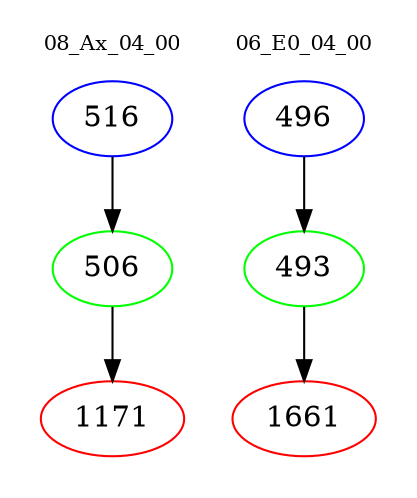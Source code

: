digraph{
subgraph cluster_0 {
color = white
label = "08_Ax_04_00";
fontsize=10;
T0_516 [label="516", color="blue"]
T0_516 -> T0_506 [color="black"]
T0_506 [label="506", color="green"]
T0_506 -> T0_1171 [color="black"]
T0_1171 [label="1171", color="red"]
}
subgraph cluster_1 {
color = white
label = "06_E0_04_00";
fontsize=10;
T1_496 [label="496", color="blue"]
T1_496 -> T1_493 [color="black"]
T1_493 [label="493", color="green"]
T1_493 -> T1_1661 [color="black"]
T1_1661 [label="1661", color="red"]
}
}
